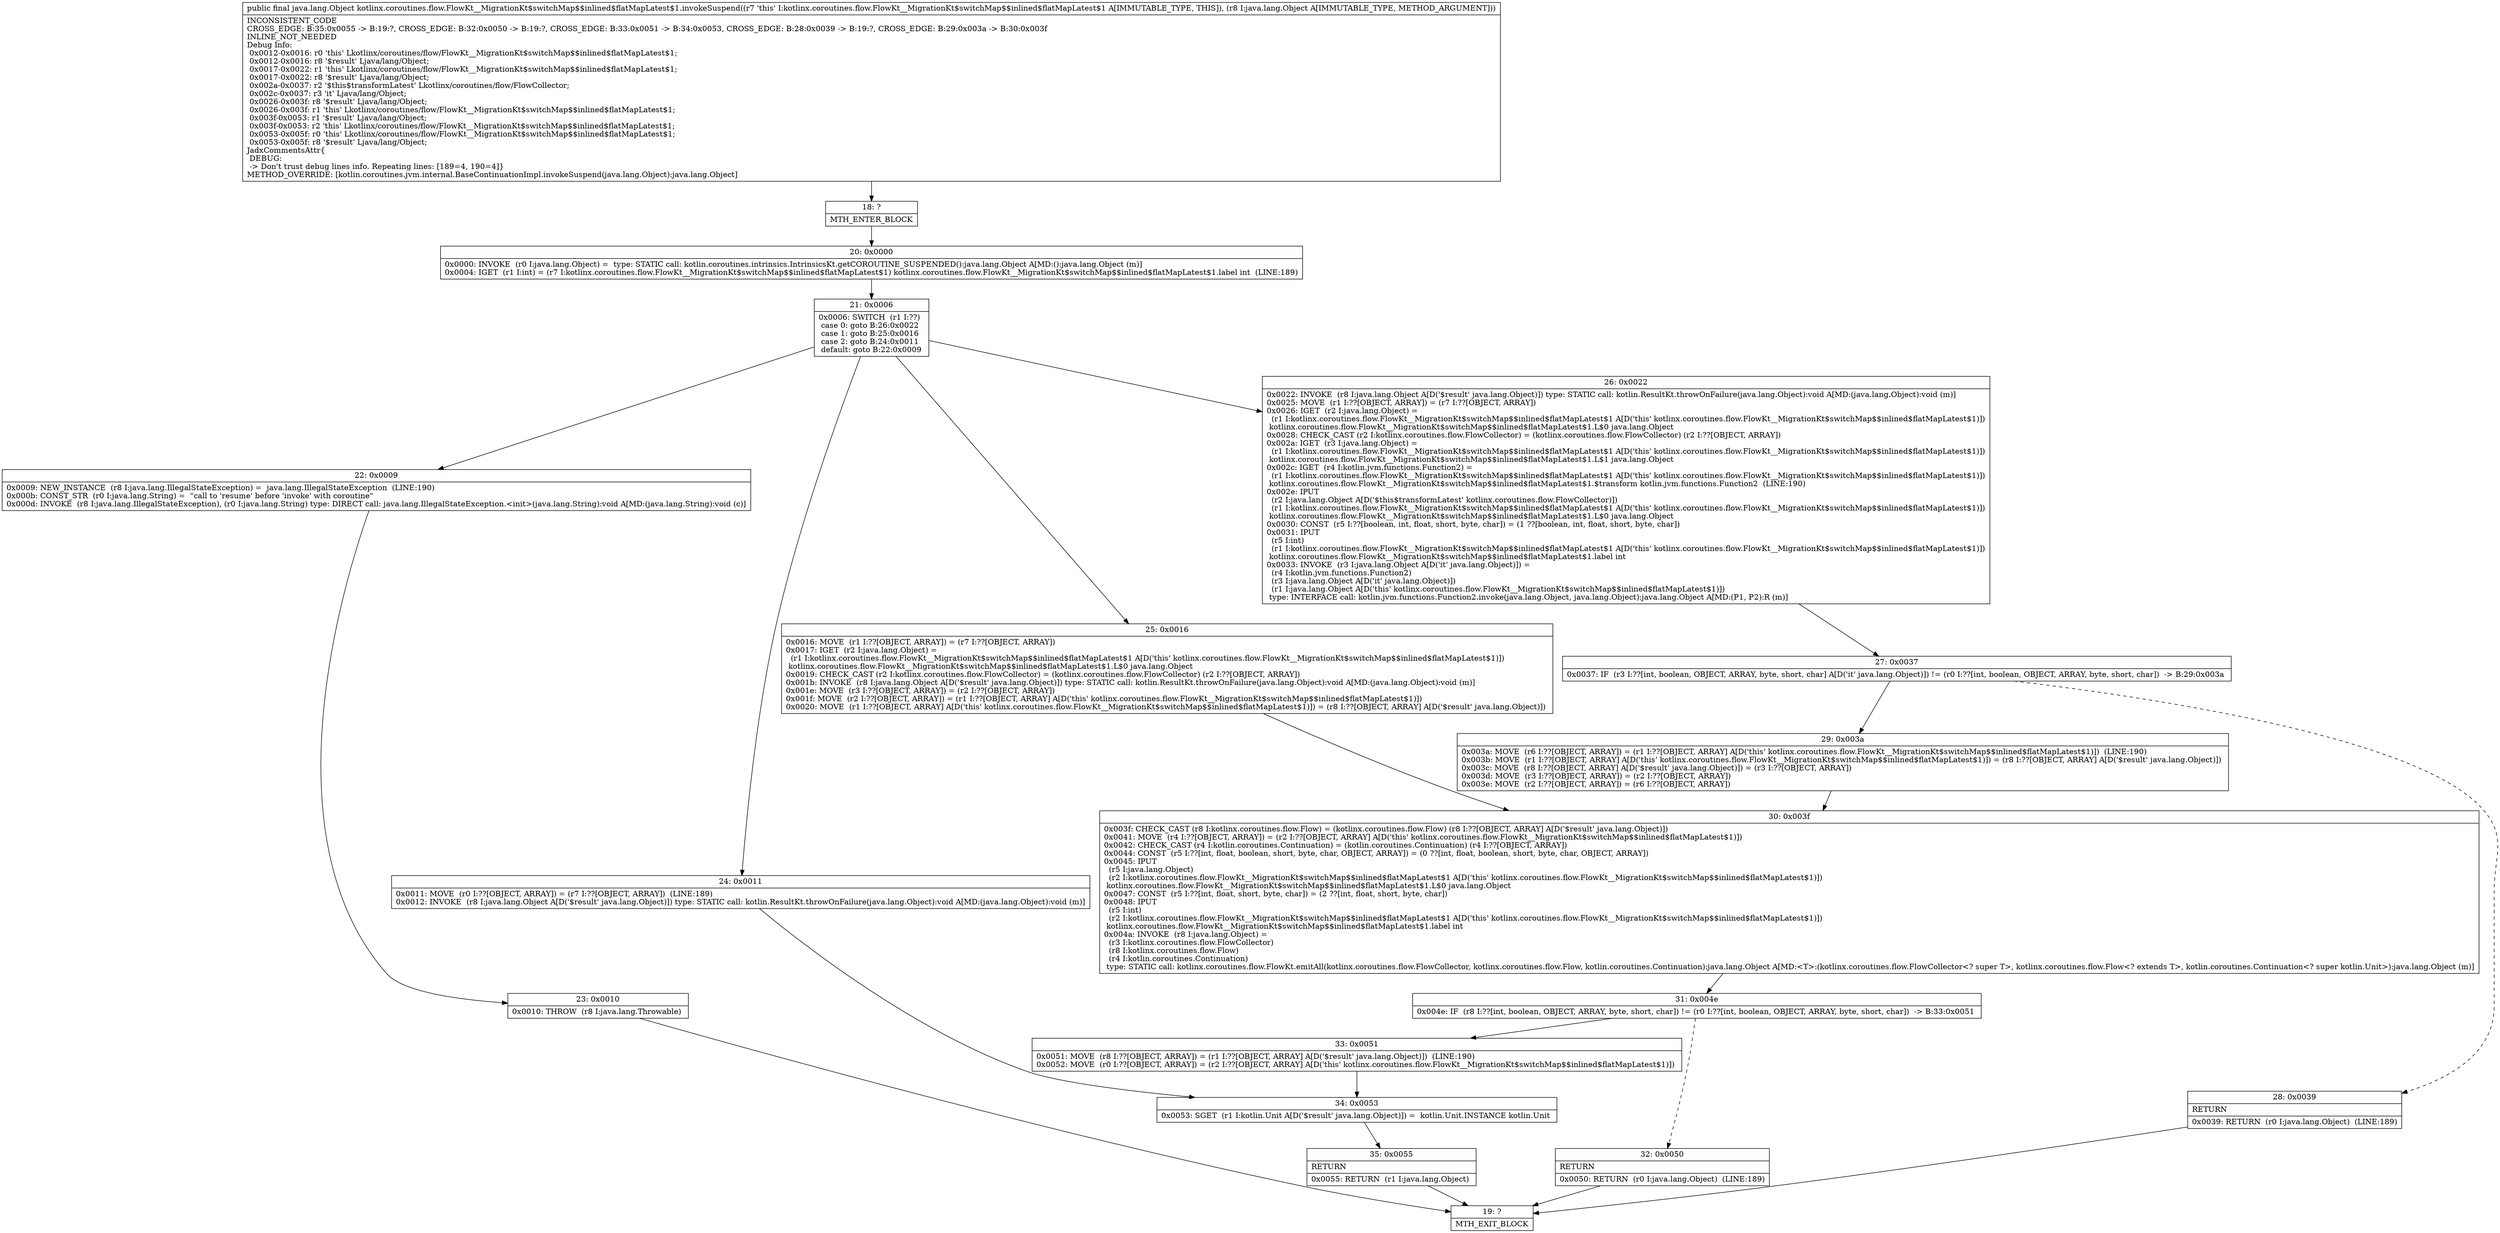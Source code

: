 digraph "CFG forkotlinx.coroutines.flow.FlowKt__MigrationKt$switchMap$$inlined$flatMapLatest$1.invokeSuspend(Ljava\/lang\/Object;)Ljava\/lang\/Object;" {
Node_18 [shape=record,label="{18\:\ ?|MTH_ENTER_BLOCK\l}"];
Node_20 [shape=record,label="{20\:\ 0x0000|0x0000: INVOKE  (r0 I:java.lang.Object) =  type: STATIC call: kotlin.coroutines.intrinsics.IntrinsicsKt.getCOROUTINE_SUSPENDED():java.lang.Object A[MD:():java.lang.Object (m)]\l0x0004: IGET  (r1 I:int) = (r7 I:kotlinx.coroutines.flow.FlowKt__MigrationKt$switchMap$$inlined$flatMapLatest$1) kotlinx.coroutines.flow.FlowKt__MigrationKt$switchMap$$inlined$flatMapLatest$1.label int  (LINE:189)\l}"];
Node_21 [shape=record,label="{21\:\ 0x0006|0x0006: SWITCH  (r1 I:??)\l case 0: goto B:26:0x0022\l case 1: goto B:25:0x0016\l case 2: goto B:24:0x0011\l default: goto B:22:0x0009 \l}"];
Node_22 [shape=record,label="{22\:\ 0x0009|0x0009: NEW_INSTANCE  (r8 I:java.lang.IllegalStateException) =  java.lang.IllegalStateException  (LINE:190)\l0x000b: CONST_STR  (r0 I:java.lang.String) =  \"call to 'resume' before 'invoke' with coroutine\" \l0x000d: INVOKE  (r8 I:java.lang.IllegalStateException), (r0 I:java.lang.String) type: DIRECT call: java.lang.IllegalStateException.\<init\>(java.lang.String):void A[MD:(java.lang.String):void (c)]\l}"];
Node_23 [shape=record,label="{23\:\ 0x0010|0x0010: THROW  (r8 I:java.lang.Throwable) \l}"];
Node_19 [shape=record,label="{19\:\ ?|MTH_EXIT_BLOCK\l}"];
Node_24 [shape=record,label="{24\:\ 0x0011|0x0011: MOVE  (r0 I:??[OBJECT, ARRAY]) = (r7 I:??[OBJECT, ARRAY])  (LINE:189)\l0x0012: INVOKE  (r8 I:java.lang.Object A[D('$result' java.lang.Object)]) type: STATIC call: kotlin.ResultKt.throwOnFailure(java.lang.Object):void A[MD:(java.lang.Object):void (m)]\l}"];
Node_34 [shape=record,label="{34\:\ 0x0053|0x0053: SGET  (r1 I:kotlin.Unit A[D('$result' java.lang.Object)]) =  kotlin.Unit.INSTANCE kotlin.Unit \l}"];
Node_35 [shape=record,label="{35\:\ 0x0055|RETURN\l|0x0055: RETURN  (r1 I:java.lang.Object) \l}"];
Node_25 [shape=record,label="{25\:\ 0x0016|0x0016: MOVE  (r1 I:??[OBJECT, ARRAY]) = (r7 I:??[OBJECT, ARRAY]) \l0x0017: IGET  (r2 I:java.lang.Object) = \l  (r1 I:kotlinx.coroutines.flow.FlowKt__MigrationKt$switchMap$$inlined$flatMapLatest$1 A[D('this' kotlinx.coroutines.flow.FlowKt__MigrationKt$switchMap$$inlined$flatMapLatest$1)])\l kotlinx.coroutines.flow.FlowKt__MigrationKt$switchMap$$inlined$flatMapLatest$1.L$0 java.lang.Object \l0x0019: CHECK_CAST (r2 I:kotlinx.coroutines.flow.FlowCollector) = (kotlinx.coroutines.flow.FlowCollector) (r2 I:??[OBJECT, ARRAY]) \l0x001b: INVOKE  (r8 I:java.lang.Object A[D('$result' java.lang.Object)]) type: STATIC call: kotlin.ResultKt.throwOnFailure(java.lang.Object):void A[MD:(java.lang.Object):void (m)]\l0x001e: MOVE  (r3 I:??[OBJECT, ARRAY]) = (r2 I:??[OBJECT, ARRAY]) \l0x001f: MOVE  (r2 I:??[OBJECT, ARRAY]) = (r1 I:??[OBJECT, ARRAY] A[D('this' kotlinx.coroutines.flow.FlowKt__MigrationKt$switchMap$$inlined$flatMapLatest$1)]) \l0x0020: MOVE  (r1 I:??[OBJECT, ARRAY] A[D('this' kotlinx.coroutines.flow.FlowKt__MigrationKt$switchMap$$inlined$flatMapLatest$1)]) = (r8 I:??[OBJECT, ARRAY] A[D('$result' java.lang.Object)]) \l}"];
Node_30 [shape=record,label="{30\:\ 0x003f|0x003f: CHECK_CAST (r8 I:kotlinx.coroutines.flow.Flow) = (kotlinx.coroutines.flow.Flow) (r8 I:??[OBJECT, ARRAY] A[D('$result' java.lang.Object)]) \l0x0041: MOVE  (r4 I:??[OBJECT, ARRAY]) = (r2 I:??[OBJECT, ARRAY] A[D('this' kotlinx.coroutines.flow.FlowKt__MigrationKt$switchMap$$inlined$flatMapLatest$1)]) \l0x0042: CHECK_CAST (r4 I:kotlin.coroutines.Continuation) = (kotlin.coroutines.Continuation) (r4 I:??[OBJECT, ARRAY]) \l0x0044: CONST  (r5 I:??[int, float, boolean, short, byte, char, OBJECT, ARRAY]) = (0 ??[int, float, boolean, short, byte, char, OBJECT, ARRAY]) \l0x0045: IPUT  \l  (r5 I:java.lang.Object)\l  (r2 I:kotlinx.coroutines.flow.FlowKt__MigrationKt$switchMap$$inlined$flatMapLatest$1 A[D('this' kotlinx.coroutines.flow.FlowKt__MigrationKt$switchMap$$inlined$flatMapLatest$1)])\l kotlinx.coroutines.flow.FlowKt__MigrationKt$switchMap$$inlined$flatMapLatest$1.L$0 java.lang.Object \l0x0047: CONST  (r5 I:??[int, float, short, byte, char]) = (2 ??[int, float, short, byte, char]) \l0x0048: IPUT  \l  (r5 I:int)\l  (r2 I:kotlinx.coroutines.flow.FlowKt__MigrationKt$switchMap$$inlined$flatMapLatest$1 A[D('this' kotlinx.coroutines.flow.FlowKt__MigrationKt$switchMap$$inlined$flatMapLatest$1)])\l kotlinx.coroutines.flow.FlowKt__MigrationKt$switchMap$$inlined$flatMapLatest$1.label int \l0x004a: INVOKE  (r8 I:java.lang.Object) = \l  (r3 I:kotlinx.coroutines.flow.FlowCollector)\l  (r8 I:kotlinx.coroutines.flow.Flow)\l  (r4 I:kotlin.coroutines.Continuation)\l type: STATIC call: kotlinx.coroutines.flow.FlowKt.emitAll(kotlinx.coroutines.flow.FlowCollector, kotlinx.coroutines.flow.Flow, kotlin.coroutines.Continuation):java.lang.Object A[MD:\<T\>:(kotlinx.coroutines.flow.FlowCollector\<? super T\>, kotlinx.coroutines.flow.Flow\<? extends T\>, kotlin.coroutines.Continuation\<? super kotlin.Unit\>):java.lang.Object (m)]\l}"];
Node_31 [shape=record,label="{31\:\ 0x004e|0x004e: IF  (r8 I:??[int, boolean, OBJECT, ARRAY, byte, short, char]) != (r0 I:??[int, boolean, OBJECT, ARRAY, byte, short, char])  \-\> B:33:0x0051 \l}"];
Node_32 [shape=record,label="{32\:\ 0x0050|RETURN\l|0x0050: RETURN  (r0 I:java.lang.Object)  (LINE:189)\l}"];
Node_33 [shape=record,label="{33\:\ 0x0051|0x0051: MOVE  (r8 I:??[OBJECT, ARRAY]) = (r1 I:??[OBJECT, ARRAY] A[D('$result' java.lang.Object)])  (LINE:190)\l0x0052: MOVE  (r0 I:??[OBJECT, ARRAY]) = (r2 I:??[OBJECT, ARRAY] A[D('this' kotlinx.coroutines.flow.FlowKt__MigrationKt$switchMap$$inlined$flatMapLatest$1)]) \l}"];
Node_26 [shape=record,label="{26\:\ 0x0022|0x0022: INVOKE  (r8 I:java.lang.Object A[D('$result' java.lang.Object)]) type: STATIC call: kotlin.ResultKt.throwOnFailure(java.lang.Object):void A[MD:(java.lang.Object):void (m)]\l0x0025: MOVE  (r1 I:??[OBJECT, ARRAY]) = (r7 I:??[OBJECT, ARRAY]) \l0x0026: IGET  (r2 I:java.lang.Object) = \l  (r1 I:kotlinx.coroutines.flow.FlowKt__MigrationKt$switchMap$$inlined$flatMapLatest$1 A[D('this' kotlinx.coroutines.flow.FlowKt__MigrationKt$switchMap$$inlined$flatMapLatest$1)])\l kotlinx.coroutines.flow.FlowKt__MigrationKt$switchMap$$inlined$flatMapLatest$1.L$0 java.lang.Object \l0x0028: CHECK_CAST (r2 I:kotlinx.coroutines.flow.FlowCollector) = (kotlinx.coroutines.flow.FlowCollector) (r2 I:??[OBJECT, ARRAY]) \l0x002a: IGET  (r3 I:java.lang.Object) = \l  (r1 I:kotlinx.coroutines.flow.FlowKt__MigrationKt$switchMap$$inlined$flatMapLatest$1 A[D('this' kotlinx.coroutines.flow.FlowKt__MigrationKt$switchMap$$inlined$flatMapLatest$1)])\l kotlinx.coroutines.flow.FlowKt__MigrationKt$switchMap$$inlined$flatMapLatest$1.L$1 java.lang.Object \l0x002c: IGET  (r4 I:kotlin.jvm.functions.Function2) = \l  (r1 I:kotlinx.coroutines.flow.FlowKt__MigrationKt$switchMap$$inlined$flatMapLatest$1 A[D('this' kotlinx.coroutines.flow.FlowKt__MigrationKt$switchMap$$inlined$flatMapLatest$1)])\l kotlinx.coroutines.flow.FlowKt__MigrationKt$switchMap$$inlined$flatMapLatest$1.$transform kotlin.jvm.functions.Function2  (LINE:190)\l0x002e: IPUT  \l  (r2 I:java.lang.Object A[D('$this$transformLatest' kotlinx.coroutines.flow.FlowCollector)])\l  (r1 I:kotlinx.coroutines.flow.FlowKt__MigrationKt$switchMap$$inlined$flatMapLatest$1 A[D('this' kotlinx.coroutines.flow.FlowKt__MigrationKt$switchMap$$inlined$flatMapLatest$1)])\l kotlinx.coroutines.flow.FlowKt__MigrationKt$switchMap$$inlined$flatMapLatest$1.L$0 java.lang.Object \l0x0030: CONST  (r5 I:??[boolean, int, float, short, byte, char]) = (1 ??[boolean, int, float, short, byte, char]) \l0x0031: IPUT  \l  (r5 I:int)\l  (r1 I:kotlinx.coroutines.flow.FlowKt__MigrationKt$switchMap$$inlined$flatMapLatest$1 A[D('this' kotlinx.coroutines.flow.FlowKt__MigrationKt$switchMap$$inlined$flatMapLatest$1)])\l kotlinx.coroutines.flow.FlowKt__MigrationKt$switchMap$$inlined$flatMapLatest$1.label int \l0x0033: INVOKE  (r3 I:java.lang.Object A[D('it' java.lang.Object)]) = \l  (r4 I:kotlin.jvm.functions.Function2)\l  (r3 I:java.lang.Object A[D('it' java.lang.Object)])\l  (r1 I:java.lang.Object A[D('this' kotlinx.coroutines.flow.FlowKt__MigrationKt$switchMap$$inlined$flatMapLatest$1)])\l type: INTERFACE call: kotlin.jvm.functions.Function2.invoke(java.lang.Object, java.lang.Object):java.lang.Object A[MD:(P1, P2):R (m)]\l}"];
Node_27 [shape=record,label="{27\:\ 0x0037|0x0037: IF  (r3 I:??[int, boolean, OBJECT, ARRAY, byte, short, char] A[D('it' java.lang.Object)]) != (r0 I:??[int, boolean, OBJECT, ARRAY, byte, short, char])  \-\> B:29:0x003a \l}"];
Node_28 [shape=record,label="{28\:\ 0x0039|RETURN\l|0x0039: RETURN  (r0 I:java.lang.Object)  (LINE:189)\l}"];
Node_29 [shape=record,label="{29\:\ 0x003a|0x003a: MOVE  (r6 I:??[OBJECT, ARRAY]) = (r1 I:??[OBJECT, ARRAY] A[D('this' kotlinx.coroutines.flow.FlowKt__MigrationKt$switchMap$$inlined$flatMapLatest$1)])  (LINE:190)\l0x003b: MOVE  (r1 I:??[OBJECT, ARRAY] A[D('this' kotlinx.coroutines.flow.FlowKt__MigrationKt$switchMap$$inlined$flatMapLatest$1)]) = (r8 I:??[OBJECT, ARRAY] A[D('$result' java.lang.Object)]) \l0x003c: MOVE  (r8 I:??[OBJECT, ARRAY] A[D('$result' java.lang.Object)]) = (r3 I:??[OBJECT, ARRAY]) \l0x003d: MOVE  (r3 I:??[OBJECT, ARRAY]) = (r2 I:??[OBJECT, ARRAY]) \l0x003e: MOVE  (r2 I:??[OBJECT, ARRAY]) = (r6 I:??[OBJECT, ARRAY]) \l}"];
MethodNode[shape=record,label="{public final java.lang.Object kotlinx.coroutines.flow.FlowKt__MigrationKt$switchMap$$inlined$flatMapLatest$1.invokeSuspend((r7 'this' I:kotlinx.coroutines.flow.FlowKt__MigrationKt$switchMap$$inlined$flatMapLatest$1 A[IMMUTABLE_TYPE, THIS]), (r8 I:java.lang.Object A[IMMUTABLE_TYPE, METHOD_ARGUMENT]))  | INCONSISTENT_CODE\lCROSS_EDGE: B:35:0x0055 \-\> B:19:?, CROSS_EDGE: B:32:0x0050 \-\> B:19:?, CROSS_EDGE: B:33:0x0051 \-\> B:34:0x0053, CROSS_EDGE: B:28:0x0039 \-\> B:19:?, CROSS_EDGE: B:29:0x003a \-\> B:30:0x003f\lINLINE_NOT_NEEDED\lDebug Info:\l  0x0012\-0x0016: r0 'this' Lkotlinx\/coroutines\/flow\/FlowKt__MigrationKt$switchMap$$inlined$flatMapLatest$1;\l  0x0012\-0x0016: r8 '$result' Ljava\/lang\/Object;\l  0x0017\-0x0022: r1 'this' Lkotlinx\/coroutines\/flow\/FlowKt__MigrationKt$switchMap$$inlined$flatMapLatest$1;\l  0x0017\-0x0022: r8 '$result' Ljava\/lang\/Object;\l  0x002a\-0x0037: r2 '$this$transformLatest' Lkotlinx\/coroutines\/flow\/FlowCollector;\l  0x002c\-0x0037: r3 'it' Ljava\/lang\/Object;\l  0x0026\-0x003f: r8 '$result' Ljava\/lang\/Object;\l  0x0026\-0x003f: r1 'this' Lkotlinx\/coroutines\/flow\/FlowKt__MigrationKt$switchMap$$inlined$flatMapLatest$1;\l  0x003f\-0x0053: r1 '$result' Ljava\/lang\/Object;\l  0x003f\-0x0053: r2 'this' Lkotlinx\/coroutines\/flow\/FlowKt__MigrationKt$switchMap$$inlined$flatMapLatest$1;\l  0x0053\-0x005f: r0 'this' Lkotlinx\/coroutines\/flow\/FlowKt__MigrationKt$switchMap$$inlined$flatMapLatest$1;\l  0x0053\-0x005f: r8 '$result' Ljava\/lang\/Object;\lJadxCommentsAttr\{\l DEBUG: \l \-\> Don't trust debug lines info. Repeating lines: [189=4, 190=4]\}\lMETHOD_OVERRIDE: [kotlin.coroutines.jvm.internal.BaseContinuationImpl.invokeSuspend(java.lang.Object):java.lang.Object]\l}"];
MethodNode -> Node_18;Node_18 -> Node_20;
Node_20 -> Node_21;
Node_21 -> Node_22;
Node_21 -> Node_24;
Node_21 -> Node_25;
Node_21 -> Node_26;
Node_22 -> Node_23;
Node_23 -> Node_19;
Node_24 -> Node_34;
Node_34 -> Node_35;
Node_35 -> Node_19;
Node_25 -> Node_30;
Node_30 -> Node_31;
Node_31 -> Node_32[style=dashed];
Node_31 -> Node_33;
Node_32 -> Node_19;
Node_33 -> Node_34;
Node_26 -> Node_27;
Node_27 -> Node_28[style=dashed];
Node_27 -> Node_29;
Node_28 -> Node_19;
Node_29 -> Node_30;
}

